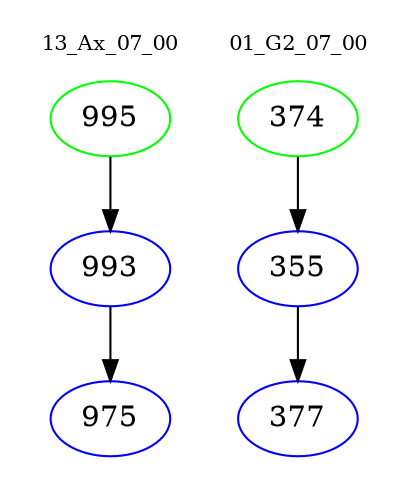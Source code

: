 digraph{
subgraph cluster_0 {
color = white
label = "13_Ax_07_00";
fontsize=10;
T0_995 [label="995", color="green"]
T0_995 -> T0_993 [color="black"]
T0_993 [label="993", color="blue"]
T0_993 -> T0_975 [color="black"]
T0_975 [label="975", color="blue"]
}
subgraph cluster_1 {
color = white
label = "01_G2_07_00";
fontsize=10;
T1_374 [label="374", color="green"]
T1_374 -> T1_355 [color="black"]
T1_355 [label="355", color="blue"]
T1_355 -> T1_377 [color="black"]
T1_377 [label="377", color="blue"]
}
}

